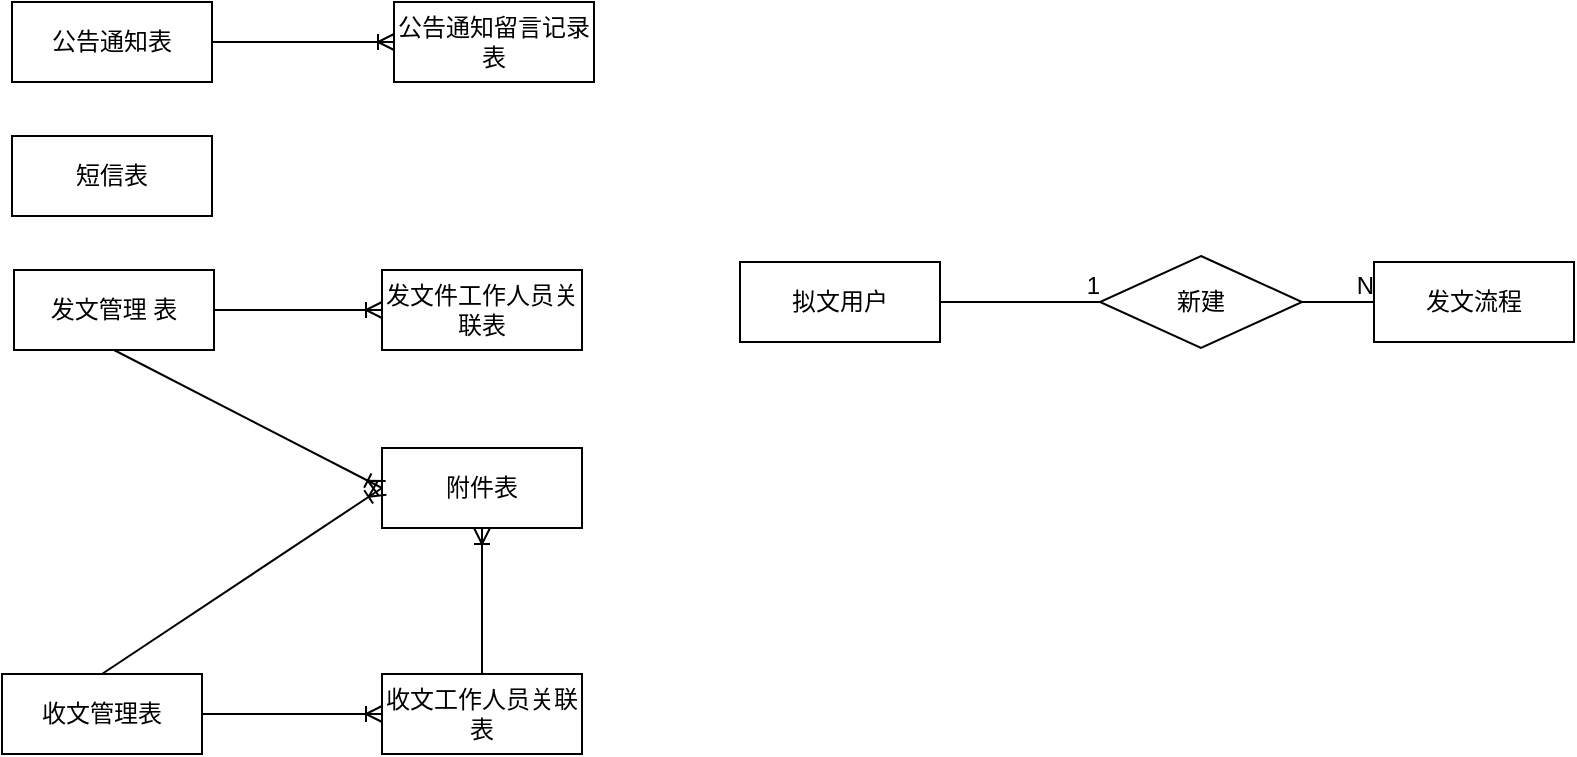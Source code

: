 <mxfile version="14.1.8" type="github">
  <diagram id="R2lEEEUBdFMjLlhIrx00" name="Page-1">
    <mxGraphModel dx="1205" dy="483" grid="0" gridSize="10" guides="1" tooltips="1" connect="1" arrows="1" fold="1" page="0" pageScale="1" pageWidth="850" pageHeight="1100" math="0" shadow="0" extFonts="Permanent Marker^https://fonts.googleapis.com/css?family=Permanent+Marker">
      <root>
        <mxCell id="0" />
        <mxCell id="1" parent="0" />
        <mxCell id="MvNMtzte3DQy94AyBWWQ-1" value="公告通知表" style="whiteSpace=wrap;html=1;align=center;" vertex="1" parent="1">
          <mxGeometry x="137" y="35" width="100" height="40" as="geometry" />
        </mxCell>
        <mxCell id="MvNMtzte3DQy94AyBWWQ-2" value="公告通知留言记录表" style="whiteSpace=wrap;html=1;align=center;" vertex="1" parent="1">
          <mxGeometry x="328" y="35" width="100" height="40" as="geometry" />
        </mxCell>
        <mxCell id="MvNMtzte3DQy94AyBWWQ-3" value="" style="edgeStyle=entityRelationEdgeStyle;fontSize=12;html=1;endArrow=ERoneToMany;exitX=1;exitY=0.5;exitDx=0;exitDy=0;entryX=0;entryY=0.5;entryDx=0;entryDy=0;" edge="1" parent="1" source="MvNMtzte3DQy94AyBWWQ-1" target="MvNMtzte3DQy94AyBWWQ-2">
          <mxGeometry width="100" height="100" relative="1" as="geometry">
            <mxPoint x="263" y="248" as="sourcePoint" />
            <mxPoint x="363" y="148" as="targetPoint" />
          </mxGeometry>
        </mxCell>
        <mxCell id="MvNMtzte3DQy94AyBWWQ-5" value="短信表" style="whiteSpace=wrap;html=1;align=center;" vertex="1" parent="1">
          <mxGeometry x="137" y="102" width="100" height="40" as="geometry" />
        </mxCell>
        <mxCell id="MvNMtzte3DQy94AyBWWQ-6" value="发文管理&amp;nbsp;表" style="whiteSpace=wrap;html=1;align=center;" vertex="1" parent="1">
          <mxGeometry x="138" y="169" width="100" height="40" as="geometry" />
        </mxCell>
        <mxCell id="MvNMtzte3DQy94AyBWWQ-7" value="发文件工作人员关联表" style="whiteSpace=wrap;html=1;align=center;" vertex="1" parent="1">
          <mxGeometry x="322" y="169" width="100" height="40" as="geometry" />
        </mxCell>
        <mxCell id="MvNMtzte3DQy94AyBWWQ-8" value="" style="edgeStyle=entityRelationEdgeStyle;fontSize=12;html=1;endArrow=ERoneToMany;exitX=1;exitY=0.5;exitDx=0;exitDy=0;entryX=0;entryY=0.5;entryDx=0;entryDy=0;" edge="1" parent="1" source="MvNMtzte3DQy94AyBWWQ-6" target="MvNMtzte3DQy94AyBWWQ-7">
          <mxGeometry width="100" height="100" relative="1" as="geometry">
            <mxPoint x="354" y="346" as="sourcePoint" />
            <mxPoint x="454" y="246" as="targetPoint" />
          </mxGeometry>
        </mxCell>
        <mxCell id="MvNMtzte3DQy94AyBWWQ-9" value="附件表" style="whiteSpace=wrap;html=1;align=center;" vertex="1" parent="1">
          <mxGeometry x="322" y="258" width="100" height="40" as="geometry" />
        </mxCell>
        <mxCell id="MvNMtzte3DQy94AyBWWQ-10" value="" style="fontSize=12;html=1;endArrow=ERoneToMany;exitX=0.5;exitY=1;exitDx=0;exitDy=0;entryX=0;entryY=0.5;entryDx=0;entryDy=0;" edge="1" parent="1" source="MvNMtzte3DQy94AyBWWQ-6" target="MvNMtzte3DQy94AyBWWQ-9">
          <mxGeometry width="100" height="100" relative="1" as="geometry">
            <mxPoint x="80" y="401" as="sourcePoint" />
            <mxPoint x="180" y="301" as="targetPoint" />
          </mxGeometry>
        </mxCell>
        <mxCell id="MvNMtzte3DQy94AyBWWQ-12" value="收文管理表" style="whiteSpace=wrap;html=1;align=center;" vertex="1" parent="1">
          <mxGeometry x="132" y="371" width="100" height="40" as="geometry" />
        </mxCell>
        <mxCell id="MvNMtzte3DQy94AyBWWQ-13" value="收文工作人员关联表" style="whiteSpace=wrap;html=1;align=center;" vertex="1" parent="1">
          <mxGeometry x="322" y="371" width="100" height="40" as="geometry" />
        </mxCell>
        <mxCell id="MvNMtzte3DQy94AyBWWQ-14" value="" style="edgeStyle=entityRelationEdgeStyle;fontSize=12;html=1;endArrow=ERoneToMany;exitX=1;exitY=0.5;exitDx=0;exitDy=0;" edge="1" parent="1" source="MvNMtzte3DQy94AyBWWQ-12" target="MvNMtzte3DQy94AyBWWQ-13">
          <mxGeometry width="100" height="100" relative="1" as="geometry">
            <mxPoint x="171" y="560" as="sourcePoint" />
            <mxPoint x="271" y="460" as="targetPoint" />
          </mxGeometry>
        </mxCell>
        <mxCell id="MvNMtzte3DQy94AyBWWQ-15" value="" style="fontSize=12;html=1;endArrow=ERoneToMany;exitX=0.5;exitY=0;exitDx=0;exitDy=0;entryX=0;entryY=0.5;entryDx=0;entryDy=0;" edge="1" parent="1" source="MvNMtzte3DQy94AyBWWQ-12" target="MvNMtzte3DQy94AyBWWQ-9">
          <mxGeometry width="100" height="100" relative="1" as="geometry">
            <mxPoint x="90" y="341" as="sourcePoint" />
            <mxPoint x="190" y="241" as="targetPoint" />
          </mxGeometry>
        </mxCell>
        <mxCell id="MvNMtzte3DQy94AyBWWQ-16" value="" style="fontSize=12;html=1;endArrow=ERoneToMany;exitX=0.5;exitY=0;exitDx=0;exitDy=0;entryX=0.5;entryY=1;entryDx=0;entryDy=0;" edge="1" parent="1" source="MvNMtzte3DQy94AyBWWQ-13" target="MvNMtzte3DQy94AyBWWQ-9">
          <mxGeometry width="100" height="100" relative="1" as="geometry">
            <mxPoint x="477" y="545" as="sourcePoint" />
            <mxPoint x="577" y="445" as="targetPoint" />
          </mxGeometry>
        </mxCell>
        <mxCell id="MvNMtzte3DQy94AyBWWQ-17" value="发文流程" style="whiteSpace=wrap;html=1;align=center;" vertex="1" parent="1">
          <mxGeometry x="818" y="165" width="100" height="40" as="geometry" />
        </mxCell>
        <mxCell id="MvNMtzte3DQy94AyBWWQ-18" value="拟文用户" style="whiteSpace=wrap;html=1;align=center;" vertex="1" parent="1">
          <mxGeometry x="501" y="165" width="100" height="40" as="geometry" />
        </mxCell>
        <mxCell id="MvNMtzte3DQy94AyBWWQ-19" value="新建" style="shape=rhombus;perimeter=rhombusPerimeter;whiteSpace=wrap;html=1;align=center;" vertex="1" parent="1">
          <mxGeometry x="681" y="162" width="101" height="46" as="geometry" />
        </mxCell>
        <mxCell id="MvNMtzte3DQy94AyBWWQ-20" value="" style="endArrow=none;html=1;rounded=0;exitX=1;exitY=0.5;exitDx=0;exitDy=0;" edge="1" parent="1" source="MvNMtzte3DQy94AyBWWQ-18" target="MvNMtzte3DQy94AyBWWQ-19">
          <mxGeometry relative="1" as="geometry">
            <mxPoint x="593" y="238" as="sourcePoint" />
            <mxPoint x="753" y="238" as="targetPoint" />
          </mxGeometry>
        </mxCell>
        <mxCell id="MvNMtzte3DQy94AyBWWQ-21" value="1" style="resizable=0;html=1;align=right;verticalAlign=bottom;" connectable="0" vertex="1" parent="MvNMtzte3DQy94AyBWWQ-20">
          <mxGeometry x="1" relative="1" as="geometry" />
        </mxCell>
        <mxCell id="MvNMtzte3DQy94AyBWWQ-22" value="" style="endArrow=none;html=1;rounded=0;exitX=1;exitY=0.5;exitDx=0;exitDy=0;entryX=0;entryY=0.5;entryDx=0;entryDy=0;" edge="1" parent="1" source="MvNMtzte3DQy94AyBWWQ-19" target="MvNMtzte3DQy94AyBWWQ-17">
          <mxGeometry relative="1" as="geometry">
            <mxPoint x="726" y="233" as="sourcePoint" />
            <mxPoint x="886" y="233" as="targetPoint" />
          </mxGeometry>
        </mxCell>
        <mxCell id="MvNMtzte3DQy94AyBWWQ-23" value="N" style="resizable=0;html=1;align=right;verticalAlign=bottom;" connectable="0" vertex="1" parent="MvNMtzte3DQy94AyBWWQ-22">
          <mxGeometry x="1" relative="1" as="geometry" />
        </mxCell>
      </root>
    </mxGraphModel>
  </diagram>
</mxfile>
